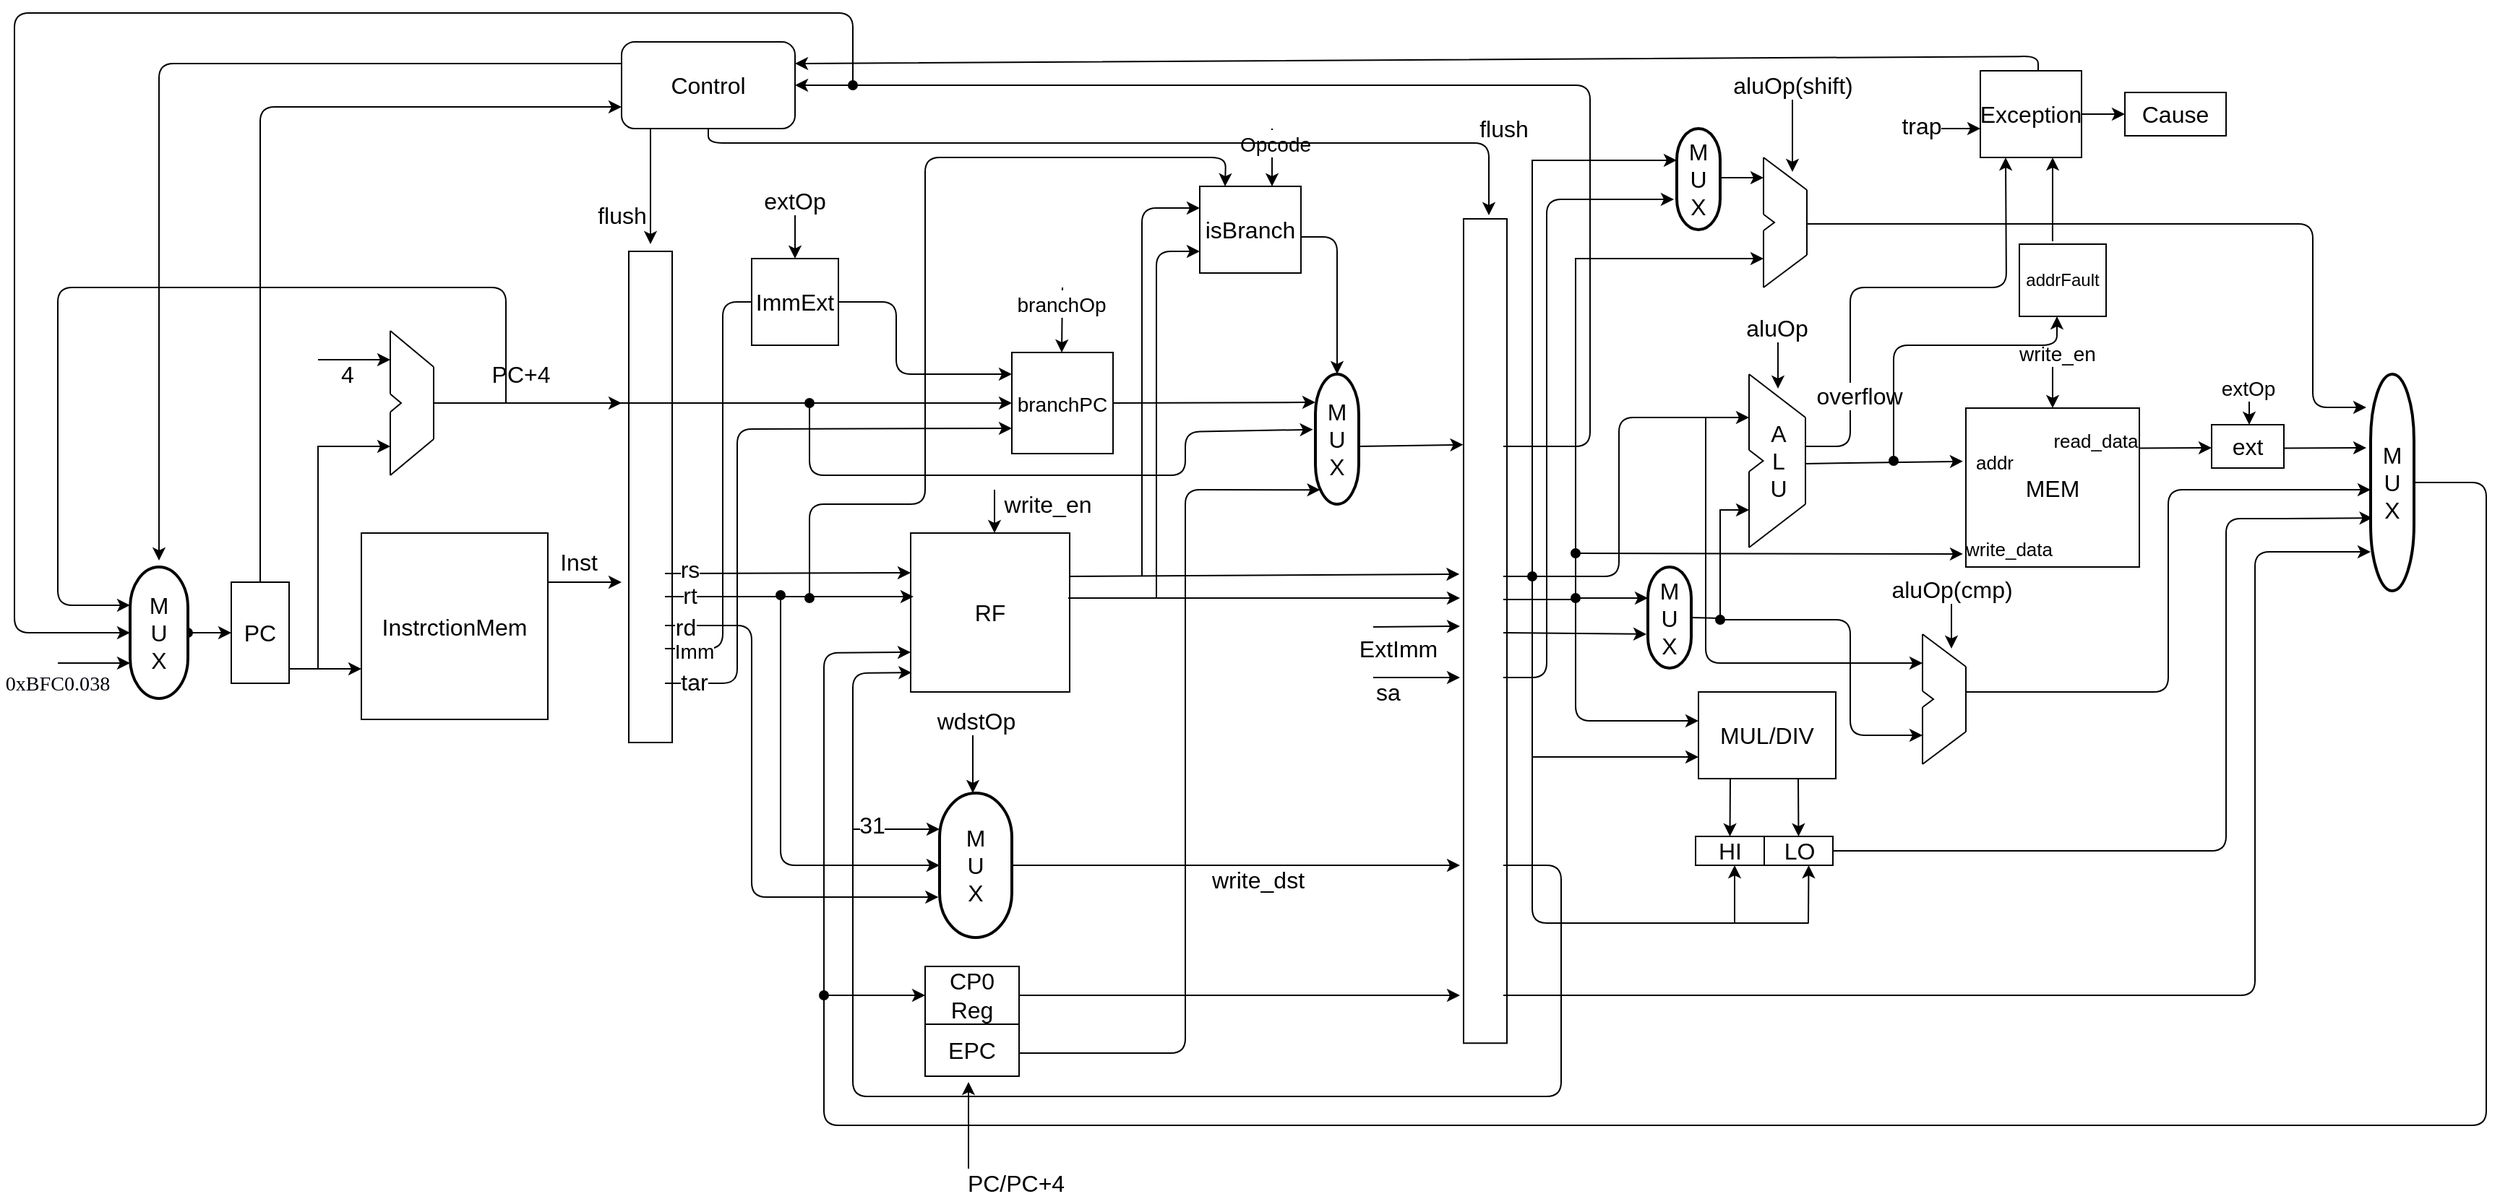 <mxfile version="13.4.2" type="github">
  <diagram id="oIxy8gUb29O4Rgqkvydm" name="Page-1">
    <mxGraphModel dx="2899" dy="927" grid="1" gridSize="10" guides="1" tooltips="1" connect="1" arrows="1" fold="1" page="1" pageScale="1" pageWidth="1169" pageHeight="827" math="0" shadow="0">
      <root>
        <mxCell id="0" />
        <mxCell id="1" parent="0" />
        <mxCell id="_V3Y3eylf52kLlvXlaU1-1" value="&lt;font style=&quot;font-size: 16px&quot;&gt;PC&lt;/font&gt;" style="rounded=0;whiteSpace=wrap;html=1;direction=south;" parent="1" vertex="1">
          <mxGeometry x="80" y="414" width="40" height="70" as="geometry" />
        </mxCell>
        <mxCell id="_V3Y3eylf52kLlvXlaU1-2" value="&lt;font style=&quot;font-size: 16px&quot;&gt;InstrctionMem&lt;/font&gt;" style="whiteSpace=wrap;html=1;aspect=fixed;" parent="1" vertex="1">
          <mxGeometry x="170" y="380" width="129" height="129" as="geometry" />
        </mxCell>
        <mxCell id="_V3Y3eylf52kLlvXlaU1-48" value="" style="group" parent="1" vertex="1" connectable="0">
          <mxGeometry x="190" y="240" width="30" height="100" as="geometry" />
        </mxCell>
        <mxCell id="_V3Y3eylf52kLlvXlaU1-47" value="" style="group" parent="_V3Y3eylf52kLlvXlaU1-48" vertex="1" connectable="0">
          <mxGeometry width="30" height="100" as="geometry" />
        </mxCell>
        <mxCell id="_V3Y3eylf52kLlvXlaU1-41" value="" style="endArrow=none;html=1;shadow=0;" parent="_V3Y3eylf52kLlvXlaU1-47" edge="1">
          <mxGeometry width="50" height="50" relative="1" as="geometry">
            <mxPoint x="30" y="75" as="sourcePoint" />
            <mxPoint x="30" y="25" as="targetPoint" />
          </mxGeometry>
        </mxCell>
        <mxCell id="_V3Y3eylf52kLlvXlaU1-42" value="" style="endArrow=none;html=1;shadow=0;" parent="_V3Y3eylf52kLlvXlaU1-47" edge="1">
          <mxGeometry width="50" height="50" relative="1" as="geometry">
            <mxPoint y="100" as="sourcePoint" />
            <mxPoint x="30" y="75" as="targetPoint" />
          </mxGeometry>
        </mxCell>
        <mxCell id="_V3Y3eylf52kLlvXlaU1-43" value="" style="endArrow=none;html=1;shadow=0;" parent="_V3Y3eylf52kLlvXlaU1-47" edge="1">
          <mxGeometry width="50" height="50" relative="1" as="geometry">
            <mxPoint as="sourcePoint" />
            <mxPoint x="30" y="25" as="targetPoint" />
          </mxGeometry>
        </mxCell>
        <mxCell id="_V3Y3eylf52kLlvXlaU1-44" value="" style="endArrow=none;html=1;shadow=0;" parent="_V3Y3eylf52kLlvXlaU1-47" edge="1">
          <mxGeometry width="50" height="50" relative="1" as="geometry">
            <mxPoint y="43.75" as="sourcePoint" />
            <mxPoint as="targetPoint" />
          </mxGeometry>
        </mxCell>
        <mxCell id="_V3Y3eylf52kLlvXlaU1-45" value="" style="endArrow=none;html=1;shadow=0;" parent="_V3Y3eylf52kLlvXlaU1-47" edge="1">
          <mxGeometry width="50" height="50" relative="1" as="geometry">
            <mxPoint y="56.25" as="sourcePoint" />
            <mxPoint y="100" as="targetPoint" />
          </mxGeometry>
        </mxCell>
        <mxCell id="_V3Y3eylf52kLlvXlaU1-46" value="" style="endArrow=none;html=1;shadow=0;rounded=0;" parent="_V3Y3eylf52kLlvXlaU1-47" edge="1">
          <mxGeometry width="50" height="50" relative="1" as="geometry">
            <mxPoint y="56.25" as="sourcePoint" />
            <mxPoint y="43.75" as="targetPoint" />
            <Array as="points">
              <mxPoint x="7.5" y="50" />
            </Array>
          </mxGeometry>
        </mxCell>
        <mxCell id="_V3Y3eylf52kLlvXlaU1-49" value="" style="endArrow=classic;html=1;shadow=0;rounded=0;" parent="1" edge="1">
          <mxGeometry width="50" height="50" relative="1" as="geometry">
            <mxPoint x="120" y="474" as="sourcePoint" />
            <mxPoint x="190" y="320" as="targetPoint" />
            <Array as="points">
              <mxPoint x="140" y="474" />
              <mxPoint x="140" y="320" />
            </Array>
          </mxGeometry>
        </mxCell>
        <mxCell id="_V3Y3eylf52kLlvXlaU1-50" value="" style="endArrow=classic;html=1;shadow=0;" parent="1" edge="1">
          <mxGeometry width="50" height="50" relative="1" as="geometry">
            <mxPoint x="140" y="260" as="sourcePoint" />
            <mxPoint x="190" y="260" as="targetPoint" />
          </mxGeometry>
        </mxCell>
        <mxCell id="_V3Y3eylf52kLlvXlaU1-51" value="4" style="edgeLabel;html=1;align=center;verticalAlign=middle;resizable=0;points=[];fontSize=16;" parent="_V3Y3eylf52kLlvXlaU1-50" vertex="1" connectable="0">
          <mxGeometry x="-0.64" y="-2" relative="1" as="geometry">
            <mxPoint x="11" y="8" as="offset" />
          </mxGeometry>
        </mxCell>
        <mxCell id="_V3Y3eylf52kLlvXlaU1-52" value="" style="endArrow=classic;html=1;shadow=0;fontSize=16;" parent="1" edge="1">
          <mxGeometry width="50" height="50" relative="1" as="geometry">
            <mxPoint x="140" y="474" as="sourcePoint" />
            <mxPoint x="170" y="474" as="targetPoint" />
          </mxGeometry>
        </mxCell>
        <mxCell id="_V3Y3eylf52kLlvXlaU1-53" value="" style="endArrow=classic;html=1;shadow=0;fontSize=16;" parent="1" edge="1">
          <mxGeometry width="50" height="50" relative="1" as="geometry">
            <mxPoint x="299" y="414" as="sourcePoint" />
            <mxPoint x="350" y="414" as="targetPoint" />
          </mxGeometry>
        </mxCell>
        <mxCell id="_V3Y3eylf52kLlvXlaU1-54" value="Inst" style="text;html=1;align=center;verticalAlign=middle;resizable=0;points=[];autosize=1;fontSize=16;" parent="1" vertex="1">
          <mxGeometry x="300" y="390" width="40" height="20" as="geometry" />
        </mxCell>
        <mxCell id="_V3Y3eylf52kLlvXlaU1-55" value="" style="endArrow=classic;html=1;shadow=0;fontSize=16;" parent="1" edge="1">
          <mxGeometry width="50" height="50" relative="1" as="geometry">
            <mxPoint x="220" y="290" as="sourcePoint" />
            <mxPoint x="350" y="290" as="targetPoint" />
          </mxGeometry>
        </mxCell>
        <mxCell id="_V3Y3eylf52kLlvXlaU1-56" value="PC+4" style="edgeLabel;html=1;align=center;verticalAlign=middle;resizable=0;points=[];fontSize=16;" parent="_V3Y3eylf52kLlvXlaU1-55" vertex="1" connectable="0">
          <mxGeometry x="0.785" relative="1" as="geometry">
            <mxPoint x="-56" y="-20" as="offset" />
          </mxGeometry>
        </mxCell>
        <mxCell id="_V3Y3eylf52kLlvXlaU1-57" value="" style="rounded=0;whiteSpace=wrap;html=1;fontSize=16;rotation=90;" parent="1" vertex="1">
          <mxGeometry x="200" y="340" width="340" height="30" as="geometry" />
        </mxCell>
        <mxCell id="_V3Y3eylf52kLlvXlaU1-58" value="RF" style="whiteSpace=wrap;html=1;aspect=fixed;fontSize=16;" parent="1" vertex="1">
          <mxGeometry x="550" y="380" width="110" height="110" as="geometry" />
        </mxCell>
        <mxCell id="_V3Y3eylf52kLlvXlaU1-59" value="" style="endArrow=classic;html=1;shadow=0;fontSize=16;entryX=0;entryY=0.25;entryDx=0;entryDy=0;" parent="1" target="_V3Y3eylf52kLlvXlaU1-58" edge="1">
          <mxGeometry width="50" height="50" relative="1" as="geometry">
            <mxPoint x="380" y="408" as="sourcePoint" />
            <mxPoint x="440" y="360" as="targetPoint" />
          </mxGeometry>
        </mxCell>
        <mxCell id="_V3Y3eylf52kLlvXlaU1-60" value="rs" style="edgeLabel;html=1;align=center;verticalAlign=middle;resizable=0;points=[];fontSize=16;" parent="_V3Y3eylf52kLlvXlaU1-59" vertex="1" connectable="0">
          <mxGeometry x="-0.8" y="3" relative="1" as="geometry">
            <mxPoint as="offset" />
          </mxGeometry>
        </mxCell>
        <mxCell id="_V3Y3eylf52kLlvXlaU1-61" value="" style="endArrow=classic;html=1;shadow=0;fontSize=16;entryX=0.018;entryY=0.4;entryDx=0;entryDy=0;entryPerimeter=0;" parent="1" target="_V3Y3eylf52kLlvXlaU1-58" edge="1">
          <mxGeometry width="50" height="50" relative="1" as="geometry">
            <mxPoint x="380" y="424" as="sourcePoint" />
            <mxPoint x="430" y="375" as="targetPoint" />
            <Array as="points">
              <mxPoint x="460" y="424" />
            </Array>
          </mxGeometry>
        </mxCell>
        <mxCell id="_V3Y3eylf52kLlvXlaU1-62" value="&lt;div&gt;rt&lt;/div&gt;" style="edgeLabel;html=1;align=center;verticalAlign=middle;resizable=0;points=[];fontSize=16;" parent="_V3Y3eylf52kLlvXlaU1-61" vertex="1" connectable="0">
          <mxGeometry x="-0.849" y="1" relative="1" as="geometry">
            <mxPoint x="4" as="offset" />
          </mxGeometry>
        </mxCell>
        <mxCell id="_V3Y3eylf52kLlvXlaU1-67" value="" style="endArrow=classic;html=1;shadow=0;fontSize=10;entryX=0.72;entryY=1.017;entryDx=0;entryDy=0;entryPerimeter=0;" parent="1" target="_V3Y3eylf52kLlvXlaU1-82" edge="1">
          <mxGeometry width="50" height="50" relative="1" as="geometry">
            <mxPoint x="380" y="444" as="sourcePoint" />
            <mxPoint x="460" y="444" as="targetPoint" />
            <Array as="points">
              <mxPoint x="440" y="444" />
              <mxPoint x="440" y="632" />
            </Array>
          </mxGeometry>
        </mxCell>
        <mxCell id="_V3Y3eylf52kLlvXlaU1-83" value="rd" style="edgeLabel;html=1;align=center;verticalAlign=middle;resizable=0;points=[];fontSize=16;" parent="_V3Y3eylf52kLlvXlaU1-67" vertex="1" connectable="0">
          <mxGeometry x="-0.929" y="-1" relative="1" as="geometry">
            <mxPoint as="offset" />
          </mxGeometry>
        </mxCell>
        <mxCell id="_V3Y3eylf52kLlvXlaU1-69" value="" style="endArrow=classic;html=1;shadow=0;fontSize=10;entryX=0;entryY=0.5;entryDx=0;entryDy=0;" parent="1" target="_V3Y3eylf52kLlvXlaU1-74" edge="1">
          <mxGeometry width="50" height="50" relative="1" as="geometry">
            <mxPoint x="380" y="460" as="sourcePoint" />
            <mxPoint x="460" y="460" as="targetPoint" />
            <Array as="points">
              <mxPoint x="420" y="460" />
              <mxPoint x="420" y="220" />
              <mxPoint x="470" y="220" />
            </Array>
          </mxGeometry>
        </mxCell>
        <mxCell id="_V3Y3eylf52kLlvXlaU1-73" value="&lt;font style=&quot;font-size: 14px&quot;&gt;Imm&lt;/font&gt;" style="edgeLabel;html=1;align=center;verticalAlign=middle;resizable=0;points=[];fontSize=16;" parent="_V3Y3eylf52kLlvXlaU1-69" vertex="1" connectable="0">
          <mxGeometry x="-0.575" relative="1" as="geometry">
            <mxPoint x="-20" y="37" as="offset" />
          </mxGeometry>
        </mxCell>
        <mxCell id="_V3Y3eylf52kLlvXlaU1-74" value="ImmExt" style="rounded=0;whiteSpace=wrap;html=1;fontSize=16;rotation=0;" parent="1" vertex="1">
          <mxGeometry x="440" y="190" width="60" height="60" as="geometry" />
        </mxCell>
        <mxCell id="_V3Y3eylf52kLlvXlaU1-75" value="" style="endArrow=classic;html=1;shadow=0;fontSize=16;entryX=0.5;entryY=0;entryDx=0;entryDy=0;" parent="1" target="_V3Y3eylf52kLlvXlaU1-74" edge="1">
          <mxGeometry width="50" height="50" relative="1" as="geometry">
            <mxPoint x="470" y="160" as="sourcePoint" />
            <mxPoint x="453" y="129" as="targetPoint" />
          </mxGeometry>
        </mxCell>
        <mxCell id="_V3Y3eylf52kLlvXlaU1-76" value="extOp" style="text;html=1;strokeColor=none;fillColor=none;align=center;verticalAlign=middle;whiteSpace=wrap;rounded=0;fontSize=16;" parent="1" vertex="1">
          <mxGeometry x="450" y="140" width="40" height="20" as="geometry" />
        </mxCell>
        <mxCell id="_V3Y3eylf52kLlvXlaU1-77" value="" style="endArrow=classic;html=1;shadow=0;fontSize=16;" parent="1" edge="1">
          <mxGeometry width="50" height="50" relative="1" as="geometry">
            <mxPoint x="500" y="220" as="sourcePoint" />
            <mxPoint x="620" y="270" as="targetPoint" />
            <Array as="points">
              <mxPoint x="540" y="220" />
              <mxPoint x="540" y="270" />
            </Array>
          </mxGeometry>
        </mxCell>
        <mxCell id="_V3Y3eylf52kLlvXlaU1-82" value="&lt;div&gt;M&lt;/div&gt;&lt;div&gt;U&lt;/div&gt;&lt;div&gt;X&lt;/div&gt;" style="strokeWidth=2;html=1;shape=mxgraph.flowchart.terminator;whiteSpace=wrap;fontSize=16;direction=south;" parent="1" vertex="1">
          <mxGeometry x="570" y="560" width="50" height="100" as="geometry" />
        </mxCell>
        <mxCell id="_V3Y3eylf52kLlvXlaU1-84" value="" style="endArrow=classic;html=1;shadow=0;fontSize=16;startArrow=oval;startFill=1;entryX=0.5;entryY=1;entryDx=0;entryDy=0;entryPerimeter=0;" parent="1" target="_V3Y3eylf52kLlvXlaU1-82" edge="1">
          <mxGeometry width="50" height="50" relative="1" as="geometry">
            <mxPoint x="460" y="423" as="sourcePoint" />
            <mxPoint x="580" y="693" as="targetPoint" />
            <Array as="points">
              <mxPoint x="460" y="610" />
            </Array>
          </mxGeometry>
        </mxCell>
        <mxCell id="_V3Y3eylf52kLlvXlaU1-85" value="" style="endArrow=classic;html=1;shadow=0;fontSize=16;" parent="1" edge="1">
          <mxGeometry width="50" height="50" relative="1" as="geometry">
            <mxPoint x="510" y="585" as="sourcePoint" />
            <mxPoint x="570" y="585" as="targetPoint" />
          </mxGeometry>
        </mxCell>
        <mxCell id="_V3Y3eylf52kLlvXlaU1-86" value="31" style="edgeLabel;html=1;align=center;verticalAlign=middle;resizable=0;points=[];fontSize=16;" parent="_V3Y3eylf52kLlvXlaU1-85" vertex="1" connectable="0">
          <mxGeometry x="-0.567" y="3" relative="1" as="geometry">
            <mxPoint as="offset" />
          </mxGeometry>
        </mxCell>
        <mxCell id="_V3Y3eylf52kLlvXlaU1-87" value="" style="endArrow=classic;html=1;shadow=0;fontSize=16;exitX=0.5;exitY=0;exitDx=0;exitDy=0;exitPerimeter=0;" parent="1" source="_V3Y3eylf52kLlvXlaU1-82" edge="1">
          <mxGeometry width="50" height="50" relative="1" as="geometry">
            <mxPoint x="630" y="610" as="sourcePoint" />
            <mxPoint x="930" y="610" as="targetPoint" />
            <Array as="points" />
          </mxGeometry>
        </mxCell>
        <mxCell id="_V3Y3eylf52kLlvXlaU1-90" value="&lt;div&gt;write_dst&lt;/div&gt;" style="edgeLabel;html=1;align=center;verticalAlign=middle;resizable=0;points=[];fontSize=16;" parent="_V3Y3eylf52kLlvXlaU1-87" vertex="1" connectable="0">
          <mxGeometry x="-0.231" y="-2" relative="1" as="geometry">
            <mxPoint x="51.18" y="8" as="offset" />
          </mxGeometry>
        </mxCell>
        <mxCell id="_V3Y3eylf52kLlvXlaU1-91" value="" style="endArrow=classic;html=1;shadow=0;fontSize=16;entryX=0.431;entryY=1.094;entryDx=0;entryDy=0;entryPerimeter=0;" parent="1" target="_V3Y3eylf52kLlvXlaU1-135" edge="1">
          <mxGeometry width="50" height="50" relative="1" as="geometry">
            <mxPoint x="660" y="410" as="sourcePoint" />
            <mxPoint x="940" y="409" as="targetPoint" />
          </mxGeometry>
        </mxCell>
        <mxCell id="_V3Y3eylf52kLlvXlaU1-92" value="" style="endArrow=classic;html=1;shadow=0;fontSize=16;exitX=0.991;exitY=0.409;exitDx=0;exitDy=0;exitPerimeter=0;" parent="1" source="_V3Y3eylf52kLlvXlaU1-58" edge="1">
          <mxGeometry width="50" height="50" relative="1" as="geometry">
            <mxPoint x="660" y="423" as="sourcePoint" />
            <mxPoint x="930" y="425" as="targetPoint" />
            <Array as="points">
              <mxPoint x="750" y="425" />
            </Array>
          </mxGeometry>
        </mxCell>
        <mxCell id="_V3Y3eylf52kLlvXlaU1-93" value="" style="endArrow=classic;html=1;shadow=0;fontSize=16;entryX=0;entryY=0.75;entryDx=0;entryDy=0;" parent="1" target="_V3Y3eylf52kLlvXlaU1-96" edge="1">
          <mxGeometry width="50" height="50" relative="1" as="geometry">
            <mxPoint x="380" y="484" as="sourcePoint" />
            <mxPoint x="610" y="308" as="targetPoint" />
            <Array as="points">
              <mxPoint x="430" y="484" />
              <mxPoint x="430" y="308" />
            </Array>
          </mxGeometry>
        </mxCell>
        <mxCell id="_V3Y3eylf52kLlvXlaU1-94" value="tar" style="edgeLabel;html=1;align=center;verticalAlign=middle;resizable=0;points=[];fontSize=16;" parent="_V3Y3eylf52kLlvXlaU1-93" vertex="1" connectable="0">
          <mxGeometry x="-0.4" relative="1" as="geometry">
            <mxPoint x="-30" y="74" as="offset" />
          </mxGeometry>
        </mxCell>
        <mxCell id="_V3Y3eylf52kLlvXlaU1-95" value="" style="endArrow=classic;html=1;shadow=0;fontSize=16;" parent="1" edge="1">
          <mxGeometry width="50" height="50" relative="1" as="geometry">
            <mxPoint x="280" y="290" as="sourcePoint" />
            <mxPoint x="620" y="290" as="targetPoint" />
          </mxGeometry>
        </mxCell>
        <mxCell id="_V3Y3eylf52kLlvXlaU1-96" value="&lt;font style=&quot;font-size: 14px&quot;&gt;branchPC&lt;/font&gt;" style="rounded=0;whiteSpace=wrap;html=1;fontSize=16;" parent="1" vertex="1">
          <mxGeometry x="620" y="255" width="70" height="70" as="geometry" />
        </mxCell>
        <mxCell id="_V3Y3eylf52kLlvXlaU1-97" value="" style="endArrow=classic;html=1;shadow=0;fontSize=16;" parent="1" edge="1">
          <mxGeometry width="50" height="50" relative="1" as="geometry">
            <mxPoint x="593" y="520" as="sourcePoint" />
            <mxPoint x="593" y="560" as="targetPoint" />
          </mxGeometry>
        </mxCell>
        <mxCell id="_V3Y3eylf52kLlvXlaU1-98" value="&lt;div&gt;wdstOp&lt;/div&gt;" style="text;html=1;align=center;verticalAlign=middle;resizable=0;points=[];autosize=1;fontSize=16;" parent="1" vertex="1">
          <mxGeometry x="560" y="500" width="70" height="20" as="geometry" />
        </mxCell>
        <mxCell id="_V3Y3eylf52kLlvXlaU1-99" value="" style="endArrow=classic;html=1;shadow=0;fontSize=16;" parent="1" edge="1">
          <mxGeometry width="50" height="50" relative="1" as="geometry">
            <mxPoint x="655" y="210" as="sourcePoint" />
            <mxPoint x="654.5" y="255" as="targetPoint" />
          </mxGeometry>
        </mxCell>
        <mxCell id="_V3Y3eylf52kLlvXlaU1-101" value="&lt;font style=&quot;font-size: 14px&quot;&gt;branchOp&lt;/font&gt;" style="edgeLabel;html=1;align=center;verticalAlign=middle;resizable=0;points=[];fontSize=16;" parent="_V3Y3eylf52kLlvXlaU1-99" vertex="1" connectable="0">
          <mxGeometry x="-0.511" y="-1" relative="1" as="geometry">
            <mxPoint as="offset" />
          </mxGeometry>
        </mxCell>
        <mxCell id="_V3Y3eylf52kLlvXlaU1-104" value="" style="endArrow=classic;html=1;shadow=0;fontSize=16;exitX=1;exitY=0.5;exitDx=0;exitDy=0;" parent="1" source="_V3Y3eylf52kLlvXlaU1-96" edge="1">
          <mxGeometry width="50" height="50" relative="1" as="geometry">
            <mxPoint x="770" y="289.5" as="sourcePoint" />
            <mxPoint x="830" y="289.5" as="targetPoint" />
          </mxGeometry>
        </mxCell>
        <mxCell id="_V3Y3eylf52kLlvXlaU1-106" value="isBranch" style="rounded=0;whiteSpace=wrap;html=1;fontSize=16;" parent="1" vertex="1">
          <mxGeometry x="750" y="140" width="70" height="60" as="geometry" />
        </mxCell>
        <mxCell id="_V3Y3eylf52kLlvXlaU1-107" value="" style="endArrow=classic;html=1;shadow=0;fontSize=16;entryX=0;entryY=0.25;entryDx=0;entryDy=0;" parent="1" target="_V3Y3eylf52kLlvXlaU1-106" edge="1">
          <mxGeometry width="50" height="50" relative="1" as="geometry">
            <mxPoint x="710" y="410" as="sourcePoint" />
            <mxPoint x="760" y="360" as="targetPoint" />
            <Array as="points">
              <mxPoint x="710" y="155" />
            </Array>
          </mxGeometry>
        </mxCell>
        <mxCell id="_V3Y3eylf52kLlvXlaU1-108" value="" style="endArrow=classic;html=1;shadow=0;fontSize=16;entryX=0;entryY=0.75;entryDx=0;entryDy=0;" parent="1" target="_V3Y3eylf52kLlvXlaU1-106" edge="1">
          <mxGeometry width="50" height="50" relative="1" as="geometry">
            <mxPoint x="720" y="425" as="sourcePoint" />
            <mxPoint x="770" y="375" as="targetPoint" />
            <Array as="points">
              <mxPoint x="720" y="185" />
            </Array>
          </mxGeometry>
        </mxCell>
        <mxCell id="_V3Y3eylf52kLlvXlaU1-109" value="" style="endArrow=classic;html=1;shadow=0;fontSize=16;entryX=0.25;entryY=0;entryDx=0;entryDy=0;startArrow=oval;startFill=1;" parent="1" target="_V3Y3eylf52kLlvXlaU1-106" edge="1">
          <mxGeometry width="50" height="50" relative="1" as="geometry">
            <mxPoint x="480" y="425" as="sourcePoint" />
            <mxPoint x="510" y="375" as="targetPoint" />
            <Array as="points">
              <mxPoint x="480" y="360" />
              <mxPoint x="560" y="360" />
              <mxPoint x="560" y="120" />
              <mxPoint x="768" y="120" />
            </Array>
          </mxGeometry>
        </mxCell>
        <mxCell id="_V3Y3eylf52kLlvXlaU1-110" value="" style="endArrow=classic;html=1;shadow=0;fontSize=16;" parent="1" edge="1">
          <mxGeometry width="50" height="50" relative="1" as="geometry">
            <mxPoint x="800" y="100" as="sourcePoint" />
            <mxPoint x="800" y="140" as="targetPoint" />
          </mxGeometry>
        </mxCell>
        <mxCell id="_V3Y3eylf52kLlvXlaU1-111" value="&lt;font style=&quot;font-size: 14px&quot;&gt;Opcode&lt;/font&gt;" style="edgeLabel;html=1;align=center;verticalAlign=middle;resizable=0;points=[];fontSize=16;" parent="_V3Y3eylf52kLlvXlaU1-110" vertex="1" connectable="0">
          <mxGeometry x="-0.5" y="2" relative="1" as="geometry">
            <mxPoint as="offset" />
          </mxGeometry>
        </mxCell>
        <mxCell id="_V3Y3eylf52kLlvXlaU1-112" value="&lt;div&gt;M&lt;/div&gt;&lt;div&gt;U&lt;/div&gt;&lt;div&gt;X&lt;br&gt;&lt;/div&gt;" style="strokeWidth=2;html=1;shape=mxgraph.flowchart.terminator;whiteSpace=wrap;fontSize=16;direction=south;" parent="1" vertex="1">
          <mxGeometry x="830" y="270" width="30" height="90" as="geometry" />
        </mxCell>
        <mxCell id="_V3Y3eylf52kLlvXlaU1-113" value="" style="endArrow=classic;html=1;shadow=0;fontSize=16;entryX=0;entryY=0.5;entryDx=0;entryDy=0;entryPerimeter=0;" parent="1" target="_V3Y3eylf52kLlvXlaU1-112" edge="1">
          <mxGeometry width="50" height="50" relative="1" as="geometry">
            <mxPoint x="820" y="175" as="sourcePoint" />
            <mxPoint x="870" y="125" as="targetPoint" />
            <Array as="points">
              <mxPoint x="845" y="175" />
            </Array>
          </mxGeometry>
        </mxCell>
        <mxCell id="_V3Y3eylf52kLlvXlaU1-115" value="" style="endArrow=classic;html=1;shadow=0;fontSize=16;startArrow=oval;startFill=1;entryX=0.426;entryY=1.055;entryDx=0;entryDy=0;entryPerimeter=0;" parent="1" target="_V3Y3eylf52kLlvXlaU1-112" edge="1">
          <mxGeometry width="50" height="50" relative="1" as="geometry">
            <mxPoint x="480" y="290" as="sourcePoint" />
            <mxPoint x="825" y="310" as="targetPoint" />
            <Array as="points">
              <mxPoint x="480" y="340" />
              <mxPoint x="740" y="340" />
              <mxPoint x="740" y="310" />
            </Array>
          </mxGeometry>
        </mxCell>
        <mxCell id="_V3Y3eylf52kLlvXlaU1-124" style="edgeStyle=orthogonalEdgeStyle;rounded=0;comic=0;orthogonalLoop=1;jettySize=auto;html=1;exitX=0.5;exitY=0;exitDx=0;exitDy=0;exitPerimeter=0;entryX=0.5;entryY=1;entryDx=0;entryDy=0;shadow=0;startArrow=oval;startFill=1;fontSize=16;" parent="1" source="_V3Y3eylf52kLlvXlaU1-122" target="_V3Y3eylf52kLlvXlaU1-1" edge="1">
          <mxGeometry relative="1" as="geometry" />
        </mxCell>
        <mxCell id="_V3Y3eylf52kLlvXlaU1-122" value="&lt;div&gt;M&lt;/div&gt;&lt;div&gt;U&lt;/div&gt;&lt;div&gt;X&lt;/div&gt;" style="strokeWidth=2;html=1;shape=mxgraph.flowchart.terminator;whiteSpace=wrap;fontSize=16;direction=south;" parent="1" vertex="1">
          <mxGeometry x="10" y="403.5" width="40" height="91" as="geometry" />
        </mxCell>
        <mxCell id="_V3Y3eylf52kLlvXlaU1-125" value="" style="endArrow=classic;html=1;shadow=0;fontSize=16;entryX=0.291;entryY=1;entryDx=0;entryDy=0;entryPerimeter=0;" parent="1" target="_V3Y3eylf52kLlvXlaU1-122" edge="1">
          <mxGeometry width="50" height="50" relative="1" as="geometry">
            <mxPoint x="270" y="290" as="sourcePoint" />
            <mxPoint x="40" y="384" as="targetPoint" />
            <Array as="points">
              <mxPoint x="270" y="210" />
              <mxPoint x="-40" y="210" />
              <mxPoint x="-40" y="430" />
            </Array>
          </mxGeometry>
        </mxCell>
        <mxCell id="_V3Y3eylf52kLlvXlaU1-126" value="&lt;br&gt;&lt;div&gt;&lt;span style=&quot;font-size: 10.56pt ; font-family: &amp;#34;calibri&amp;#34; ; color: rgb(0 , 0 , 10)&quot;&gt;0xBFC0.038&lt;br/&gt;&lt;/span&gt;&lt;/div&gt;" style="text;html=1;strokeColor=none;fillColor=none;align=center;verticalAlign=middle;whiteSpace=wrap;rounded=0;fontSize=16;" parent="1" vertex="1">
          <mxGeometry x="-80" y="462.81" width="80" height="20" as="geometry" />
        </mxCell>
        <mxCell id="_V3Y3eylf52kLlvXlaU1-127" value="" style="endArrow=classic;html=1;shadow=0;fontSize=16;" parent="1" edge="1">
          <mxGeometry width="50" height="50" relative="1" as="geometry">
            <mxPoint x="-40" y="470" as="sourcePoint" />
            <mxPoint x="10" y="470" as="targetPoint" />
          </mxGeometry>
        </mxCell>
        <mxCell id="_V3Y3eylf52kLlvXlaU1-129" value="&lt;font style=&quot;font-size: 16px&quot;&gt;Control&lt;/font&gt;" style="rounded=1;whiteSpace=wrap;html=1;" parent="1" vertex="1">
          <mxGeometry x="350" y="40" width="120" height="60" as="geometry" />
        </mxCell>
        <mxCell id="_V3Y3eylf52kLlvXlaU1-130" value="" style="endArrow=classic;html=1;shadow=0;fontSize=16;entryX=0;entryY=0.75;entryDx=0;entryDy=0;" parent="1" target="_V3Y3eylf52kLlvXlaU1-129" edge="1">
          <mxGeometry width="50" height="50" relative="1" as="geometry">
            <mxPoint x="100" y="414" as="sourcePoint" />
            <mxPoint x="100" y="260" as="targetPoint" />
            <Array as="points">
              <mxPoint x="100" y="85" />
            </Array>
          </mxGeometry>
        </mxCell>
        <mxCell id="_V3Y3eylf52kLlvXlaU1-131" value="" style="endArrow=classic;html=1;shadow=0;fontSize=16;entryX=0.5;entryY=1;entryDx=0;entryDy=0;entryPerimeter=0;startArrow=oval;startFill=1;" parent="1" target="_V3Y3eylf52kLlvXlaU1-122" edge="1">
          <mxGeometry width="50" height="50" relative="1" as="geometry">
            <mxPoint x="510" y="70" as="sourcePoint" />
            <mxPoint x="560" y="20" as="targetPoint" />
            <Array as="points">
              <mxPoint x="510" y="20" />
              <mxPoint x="-70" y="20" />
              <mxPoint x="-70" y="449" />
            </Array>
          </mxGeometry>
        </mxCell>
        <mxCell id="_V3Y3eylf52kLlvXlaU1-132" value="" style="endArrow=classic;html=1;shadow=0;fontSize=16;exitX=0;exitY=0.25;exitDx=0;exitDy=0;" parent="1" source="_V3Y3eylf52kLlvXlaU1-129" edge="1">
          <mxGeometry width="50" height="50" relative="1" as="geometry">
            <mxPoint x="-20" y="449" as="sourcePoint" />
            <mxPoint x="30" y="399" as="targetPoint" />
            <Array as="points">
              <mxPoint x="30" y="55" />
            </Array>
          </mxGeometry>
        </mxCell>
        <mxCell id="_V3Y3eylf52kLlvXlaU1-135" value="" style="rounded=0;whiteSpace=wrap;html=1;fontSize=16;rotation=90;" parent="1" vertex="1">
          <mxGeometry x="662.18" y="432.81" width="570.63" height="30" as="geometry" />
        </mxCell>
        <mxCell id="_V3Y3eylf52kLlvXlaU1-138" value="" style="endArrow=classic;html=1;shadow=0;fontSize=16;" parent="1" edge="1">
          <mxGeometry width="50" height="50" relative="1" as="geometry">
            <mxPoint x="870" y="445" as="sourcePoint" />
            <mxPoint x="930" y="444.5" as="targetPoint" />
          </mxGeometry>
        </mxCell>
        <mxCell id="_V3Y3eylf52kLlvXlaU1-139" value="ExtImm" style="edgeLabel;html=1;align=center;verticalAlign=middle;resizable=0;points=[];fontSize=16;" parent="_V3Y3eylf52kLlvXlaU1-138" vertex="1" connectable="0">
          <mxGeometry x="-0.434" y="-1" relative="1" as="geometry">
            <mxPoint y="14.14" as="offset" />
          </mxGeometry>
        </mxCell>
        <mxCell id="_V3Y3eylf52kLlvXlaU1-140" value="CP0 Reg" style="rounded=0;whiteSpace=wrap;html=1;fontSize=16;" parent="1" vertex="1">
          <mxGeometry x="560" y="680" width="65" height="40" as="geometry" />
        </mxCell>
        <mxCell id="_V3Y3eylf52kLlvXlaU1-141" value="EPC" style="rounded=0;whiteSpace=wrap;html=1;fontSize=16;" parent="1" vertex="1">
          <mxGeometry x="560" y="720" width="65" height="36" as="geometry" />
        </mxCell>
        <mxCell id="_V3Y3eylf52kLlvXlaU1-143" value="" style="endArrow=classic;html=1;shadow=0;fontSize=16;" parent="1" edge="1">
          <mxGeometry width="50" height="50" relative="1" as="geometry">
            <mxPoint x="870" y="480" as="sourcePoint" />
            <mxPoint x="930" y="480" as="targetPoint" />
          </mxGeometry>
        </mxCell>
        <mxCell id="_V3Y3eylf52kLlvXlaU1-144" value="sa" style="edgeLabel;html=1;align=center;verticalAlign=middle;resizable=0;points=[];fontSize=16;" parent="_V3Y3eylf52kLlvXlaU1-143" vertex="1" connectable="0">
          <mxGeometry x="-0.667" y="-3" relative="1" as="geometry">
            <mxPoint y="7" as="offset" />
          </mxGeometry>
        </mxCell>
        <mxCell id="_V3Y3eylf52kLlvXlaU1-147" value="&lt;div&gt;M&lt;/div&gt;&lt;div&gt;U&lt;/div&gt;&lt;div&gt;X&lt;br&gt;&lt;/div&gt;" style="strokeWidth=2;html=1;shape=mxgraph.flowchart.terminator;whiteSpace=wrap;fontSize=16;direction=south;" parent="1" vertex="1">
          <mxGeometry x="1080" y="100" width="30" height="70" as="geometry" />
        </mxCell>
        <mxCell id="_V3Y3eylf52kLlvXlaU1-148" value="" style="endArrow=classic;html=1;shadow=0;fontSize=16;entryX=0.314;entryY=1;entryDx=0;entryDy=0;entryPerimeter=0;jumpStyle=sharp;rounded=0;" parent="1" target="_V3Y3eylf52kLlvXlaU1-147" edge="1">
          <mxGeometry width="50" height="50" relative="1" as="geometry">
            <mxPoint x="960" y="410" as="sourcePoint" />
            <mxPoint x="1010" y="360" as="targetPoint" />
            <Array as="points">
              <mxPoint x="980" y="410" />
              <mxPoint x="980" y="122" />
            </Array>
          </mxGeometry>
        </mxCell>
        <mxCell id="_V3Y3eylf52kLlvXlaU1-149" value="" style="endArrow=classic;html=1;shadow=0;fontSize=16;entryX=0.7;entryY=1.067;entryDx=0;entryDy=0;entryPerimeter=0;" parent="1" target="_V3Y3eylf52kLlvXlaU1-147" edge="1">
          <mxGeometry width="50" height="50" relative="1" as="geometry">
            <mxPoint x="960" y="480" as="sourcePoint" />
            <mxPoint x="1010" y="430" as="targetPoint" />
            <Array as="points">
              <mxPoint x="990" y="480" />
              <mxPoint x="990" y="149" />
            </Array>
          </mxGeometry>
        </mxCell>
        <mxCell id="_V3Y3eylf52kLlvXlaU1-150" value="" style="endArrow=classic;html=1;shadow=0;fontSize=16;" parent="1" edge="1">
          <mxGeometry width="50" height="50" relative="1" as="geometry">
            <mxPoint x="1110" y="134" as="sourcePoint" />
            <mxPoint x="1140" y="134" as="targetPoint" />
          </mxGeometry>
        </mxCell>
        <mxCell id="_V3Y3eylf52kLlvXlaU1-159" value="" style="group" parent="1" vertex="1" connectable="0">
          <mxGeometry x="1140" y="120" width="30" height="90" as="geometry" />
        </mxCell>
        <mxCell id="_V3Y3eylf52kLlvXlaU1-158" value="" style="group" parent="_V3Y3eylf52kLlvXlaU1-159" vertex="1" connectable="0">
          <mxGeometry width="30" height="90" as="geometry" />
        </mxCell>
        <mxCell id="_V3Y3eylf52kLlvXlaU1-157" value="" style="group" parent="_V3Y3eylf52kLlvXlaU1-158" vertex="1" connectable="0">
          <mxGeometry width="30" height="90" as="geometry" />
        </mxCell>
        <mxCell id="_V3Y3eylf52kLlvXlaU1-151" value="" style="endArrow=none;html=1;shadow=0;" parent="_V3Y3eylf52kLlvXlaU1-157" edge="1">
          <mxGeometry width="50" height="50" relative="1" as="geometry">
            <mxPoint x="30" y="67.5" as="sourcePoint" />
            <mxPoint x="30" y="22.5" as="targetPoint" />
          </mxGeometry>
        </mxCell>
        <mxCell id="_V3Y3eylf52kLlvXlaU1-152" value="" style="endArrow=none;html=1;shadow=0;" parent="_V3Y3eylf52kLlvXlaU1-157" edge="1">
          <mxGeometry width="50" height="50" relative="1" as="geometry">
            <mxPoint y="90" as="sourcePoint" />
            <mxPoint x="30" y="67.5" as="targetPoint" />
          </mxGeometry>
        </mxCell>
        <mxCell id="_V3Y3eylf52kLlvXlaU1-153" value="" style="endArrow=none;html=1;shadow=0;" parent="_V3Y3eylf52kLlvXlaU1-157" edge="1">
          <mxGeometry width="50" height="50" relative="1" as="geometry">
            <mxPoint as="sourcePoint" />
            <mxPoint x="30" y="22.5" as="targetPoint" />
          </mxGeometry>
        </mxCell>
        <mxCell id="_V3Y3eylf52kLlvXlaU1-154" value="" style="endArrow=none;html=1;shadow=0;" parent="_V3Y3eylf52kLlvXlaU1-157" edge="1">
          <mxGeometry width="50" height="50" relative="1" as="geometry">
            <mxPoint y="39.375" as="sourcePoint" />
            <mxPoint as="targetPoint" />
          </mxGeometry>
        </mxCell>
        <mxCell id="_V3Y3eylf52kLlvXlaU1-155" value="" style="endArrow=none;html=1;shadow=0;" parent="_V3Y3eylf52kLlvXlaU1-157" edge="1">
          <mxGeometry width="50" height="50" relative="1" as="geometry">
            <mxPoint y="50.625" as="sourcePoint" />
            <mxPoint y="90" as="targetPoint" />
          </mxGeometry>
        </mxCell>
        <mxCell id="_V3Y3eylf52kLlvXlaU1-156" value="" style="endArrow=none;html=1;shadow=0;rounded=0;" parent="_V3Y3eylf52kLlvXlaU1-157" edge="1">
          <mxGeometry width="50" height="50" relative="1" as="geometry">
            <mxPoint y="50.625" as="sourcePoint" />
            <mxPoint y="39.375" as="targetPoint" />
            <Array as="points">
              <mxPoint x="7.5" y="45" />
            </Array>
          </mxGeometry>
        </mxCell>
        <mxCell id="_V3Y3eylf52kLlvXlaU1-161" value="" style="endArrow=classic;html=1;shadow=0;fontSize=16;" parent="_V3Y3eylf52kLlvXlaU1-157" edge="1">
          <mxGeometry width="50" height="50" relative="1" as="geometry">
            <mxPoint x="20" y="-40" as="sourcePoint" />
            <mxPoint x="20" y="10" as="targetPoint" />
          </mxGeometry>
        </mxCell>
        <mxCell id="_V3Y3eylf52kLlvXlaU1-162" value="aluOp(shift)" style="edgeLabel;html=1;align=center;verticalAlign=middle;resizable=0;points=[];fontSize=16;" parent="_V3Y3eylf52kLlvXlaU1-161" vertex="1" connectable="0">
          <mxGeometry x="-0.44" y="4" relative="1" as="geometry">
            <mxPoint x="-4" y="-24" as="offset" />
          </mxGeometry>
        </mxCell>
        <mxCell id="_V3Y3eylf52kLlvXlaU1-160" value="" style="endArrow=classic;html=1;shadow=0;fontSize=16;rounded=0;" parent="1" edge="1">
          <mxGeometry width="50" height="50" relative="1" as="geometry">
            <mxPoint x="960" y="426" as="sourcePoint" />
            <mxPoint x="1140" y="190" as="targetPoint" />
            <Array as="points">
              <mxPoint x="1010" y="426" />
              <mxPoint x="1010" y="190" />
            </Array>
          </mxGeometry>
        </mxCell>
        <mxCell id="_V3Y3eylf52kLlvXlaU1-163" value="" style="endArrow=classic;html=1;shadow=0;fontSize=16;" parent="1" edge="1">
          <mxGeometry width="50" height="50" relative="1" as="geometry">
            <mxPoint x="1170" y="166" as="sourcePoint" />
            <mxPoint x="1557" y="293" as="targetPoint" />
            <Array as="points">
              <mxPoint x="1520" y="166" />
              <mxPoint x="1520" y="293" />
            </Array>
          </mxGeometry>
        </mxCell>
        <mxCell id="_V3Y3eylf52kLlvXlaU1-164" value="" style="endArrow=classic;html=1;shadow=0;fontSize=16;startArrow=oval;startFill=1;" parent="1" edge="1">
          <mxGeometry width="50" height="50" relative="1" as="geometry">
            <mxPoint x="980" y="410" as="sourcePoint" />
            <mxPoint x="1130" y="300" as="targetPoint" />
            <Array as="points">
              <mxPoint x="1040" y="410" />
              <mxPoint x="1040" y="300" />
            </Array>
          </mxGeometry>
        </mxCell>
        <mxCell id="_V3Y3eylf52kLlvXlaU1-178" value="" style="group" parent="1" vertex="1" connectable="0">
          <mxGeometry x="1130" y="270" width="58" height="120" as="geometry" />
        </mxCell>
        <mxCell id="_V3Y3eylf52kLlvXlaU1-177" value="" style="group" parent="_V3Y3eylf52kLlvXlaU1-178" vertex="1" connectable="0">
          <mxGeometry width="58" height="120" as="geometry" />
        </mxCell>
        <mxCell id="_V3Y3eylf52kLlvXlaU1-171" value="" style="endArrow=none;html=1;shadow=0;" parent="_V3Y3eylf52kLlvXlaU1-177" edge="1">
          <mxGeometry width="50" height="50" relative="1" as="geometry">
            <mxPoint x="39" y="90" as="sourcePoint" />
            <mxPoint x="39" y="30" as="targetPoint" />
          </mxGeometry>
        </mxCell>
        <mxCell id="_V3Y3eylf52kLlvXlaU1-172" value="" style="endArrow=none;html=1;shadow=0;" parent="_V3Y3eylf52kLlvXlaU1-177" edge="1">
          <mxGeometry width="50" height="50" relative="1" as="geometry">
            <mxPoint y="120" as="sourcePoint" />
            <mxPoint x="39" y="90" as="targetPoint" />
          </mxGeometry>
        </mxCell>
        <mxCell id="_V3Y3eylf52kLlvXlaU1-173" value="" style="endArrow=none;html=1;shadow=0;" parent="_V3Y3eylf52kLlvXlaU1-177" edge="1">
          <mxGeometry width="50" height="50" relative="1" as="geometry">
            <mxPoint as="sourcePoint" />
            <mxPoint x="39" y="30" as="targetPoint" />
          </mxGeometry>
        </mxCell>
        <mxCell id="_V3Y3eylf52kLlvXlaU1-174" value="" style="endArrow=none;html=1;shadow=0;" parent="_V3Y3eylf52kLlvXlaU1-177" edge="1">
          <mxGeometry width="50" height="50" relative="1" as="geometry">
            <mxPoint y="52.5" as="sourcePoint" />
            <mxPoint as="targetPoint" />
          </mxGeometry>
        </mxCell>
        <mxCell id="_V3Y3eylf52kLlvXlaU1-175" value="" style="endArrow=none;html=1;shadow=0;" parent="_V3Y3eylf52kLlvXlaU1-177" edge="1">
          <mxGeometry width="50" height="50" relative="1" as="geometry">
            <mxPoint y="67.5" as="sourcePoint" />
            <mxPoint y="120" as="targetPoint" />
          </mxGeometry>
        </mxCell>
        <mxCell id="_V3Y3eylf52kLlvXlaU1-176" value="" style="endArrow=none;html=1;shadow=0;rounded=0;" parent="_V3Y3eylf52kLlvXlaU1-177" edge="1">
          <mxGeometry width="50" height="50" relative="1" as="geometry">
            <mxPoint y="67.5" as="sourcePoint" />
            <mxPoint y="52.5" as="targetPoint" />
            <Array as="points">
              <mxPoint x="9.75" y="60" />
            </Array>
          </mxGeometry>
        </mxCell>
        <mxCell id="_V3Y3eylf52kLlvXlaU1-179" value="" style="endArrow=classic;html=1;shadow=0;fontSize=16;" parent="_V3Y3eylf52kLlvXlaU1-177" edge="1">
          <mxGeometry width="50" height="50" relative="1" as="geometry">
            <mxPoint x="20" y="-40" as="sourcePoint" />
            <mxPoint x="20" y="10" as="targetPoint" />
          </mxGeometry>
        </mxCell>
        <mxCell id="_V3Y3eylf52kLlvXlaU1-180" value="aluOp" style="edgeLabel;html=1;align=center;verticalAlign=middle;resizable=0;points=[];fontSize=16;" parent="_V3Y3eylf52kLlvXlaU1-179" vertex="1" connectable="0">
          <mxGeometry x="-0.48" y="-1" relative="1" as="geometry">
            <mxPoint y="-5" as="offset" />
          </mxGeometry>
        </mxCell>
        <mxCell id="_V3Y3eylf52kLlvXlaU1-187" value="&lt;div&gt;A&lt;/div&gt;&lt;div&gt;L&lt;/div&gt;&lt;div&gt;U&lt;br&gt;&lt;/div&gt;" style="text;html=1;align=center;verticalAlign=middle;resizable=0;points=[];autosize=1;fontSize=16;" parent="_V3Y3eylf52kLlvXlaU1-177" vertex="1">
          <mxGeometry x="5" y="30" width="30" height="60" as="geometry" />
        </mxCell>
        <mxCell id="_V3Y3eylf52kLlvXlaU1-204" value="" style="endArrow=classic;html=1;shadow=0;fontSize=16;entryX=-0.017;entryY=0.335;entryDx=0;entryDy=0;entryPerimeter=0;" parent="_V3Y3eylf52kLlvXlaU1-177" target="_V3Y3eylf52kLlvXlaU1-205" edge="1">
          <mxGeometry width="50" height="50" relative="1" as="geometry">
            <mxPoint x="39" y="62" as="sourcePoint" />
            <mxPoint x="89" y="62" as="targetPoint" />
          </mxGeometry>
        </mxCell>
        <mxCell id="_V3Y3eylf52kLlvXlaU1-181" value="" style="endArrow=classic;html=1;shadow=0;fontSize=16;startArrow=oval;startFill=1;" parent="1" edge="1">
          <mxGeometry width="50" height="50" relative="1" as="geometry">
            <mxPoint x="1010" y="425" as="sourcePoint" />
            <mxPoint x="1060" y="425" as="targetPoint" />
          </mxGeometry>
        </mxCell>
        <mxCell id="_V3Y3eylf52kLlvXlaU1-182" value="&lt;div&gt;M&lt;/div&gt;&lt;div&gt;U&lt;/div&gt;&lt;div&gt;X&lt;br&gt;&lt;/div&gt;" style="strokeWidth=2;html=1;shape=mxgraph.flowchart.terminator;whiteSpace=wrap;fontSize=16;direction=south;" parent="1" vertex="1">
          <mxGeometry x="1060" y="403.5" width="30" height="70" as="geometry" />
        </mxCell>
        <mxCell id="_V3Y3eylf52kLlvXlaU1-185" value="" style="endArrow=classic;html=1;shadow=0;fontSize=16;" parent="1" edge="1">
          <mxGeometry width="50" height="50" relative="1" as="geometry">
            <mxPoint x="960" y="449" as="sourcePoint" />
            <mxPoint x="1059" y="450" as="targetPoint" />
          </mxGeometry>
        </mxCell>
        <mxCell id="_V3Y3eylf52kLlvXlaU1-186" value="" style="endArrow=classic;html=1;shadow=0;fontSize=16;exitX=0.5;exitY=0;exitDx=0;exitDy=0;exitPerimeter=0;rounded=0;" parent="1" source="_V3Y3eylf52kLlvXlaU1-182" edge="1">
          <mxGeometry width="50" height="50" relative="1" as="geometry">
            <mxPoint x="1080" y="414" as="sourcePoint" />
            <mxPoint x="1130" y="364" as="targetPoint" />
            <Array as="points">
              <mxPoint x="1110" y="439" />
              <mxPoint x="1110" y="364" />
            </Array>
          </mxGeometry>
        </mxCell>
        <mxCell id="_V3Y3eylf52kLlvXlaU1-188" value="MUL/DIV" style="rounded=0;whiteSpace=wrap;html=1;fontSize=16;" parent="1" vertex="1">
          <mxGeometry x="1095" y="490" width="95" height="60" as="geometry" />
        </mxCell>
        <mxCell id="_V3Y3eylf52kLlvXlaU1-189" value="" style="endArrow=classic;html=1;shadow=0;fontSize=16;entryX=0;entryY=0.75;entryDx=0;entryDy=0;rounded=0;" parent="1" target="_V3Y3eylf52kLlvXlaU1-188" edge="1">
          <mxGeometry width="50" height="50" relative="1" as="geometry">
            <mxPoint x="980" y="410" as="sourcePoint" />
            <mxPoint x="1095" y="510" as="targetPoint" />
            <Array as="points">
              <mxPoint x="980" y="535" />
            </Array>
          </mxGeometry>
        </mxCell>
        <mxCell id="_V3Y3eylf52kLlvXlaU1-190" value="" style="endArrow=classic;html=1;shadow=0;fontSize=16;" parent="1" edge="1">
          <mxGeometry width="50" height="50" relative="1" as="geometry">
            <mxPoint x="1010" y="420" as="sourcePoint" />
            <mxPoint x="1095" y="510" as="targetPoint" />
            <Array as="points">
              <mxPoint x="1010" y="510" />
            </Array>
          </mxGeometry>
        </mxCell>
        <mxCell id="_V3Y3eylf52kLlvXlaU1-194" value="" style="endArrow=classic;html=1;shadow=0;fontSize=16;entryX=0.5;entryY=0;entryDx=0;entryDy=0;" parent="1" target="_V3Y3eylf52kLlvXlaU1-191" edge="1">
          <mxGeometry width="50" height="50" relative="1" as="geometry">
            <mxPoint x="1117" y="550" as="sourcePoint" />
            <mxPoint x="1130" y="580" as="targetPoint" />
          </mxGeometry>
        </mxCell>
        <mxCell id="_V3Y3eylf52kLlvXlaU1-195" value="" style="endArrow=classic;html=1;shadow=0;fontSize=16;entryX=0.5;entryY=0;entryDx=0;entryDy=0;" parent="1" target="_V3Y3eylf52kLlvXlaU1-192" edge="1">
          <mxGeometry width="50" height="50" relative="1" as="geometry">
            <mxPoint x="1164" y="550" as="sourcePoint" />
            <mxPoint x="1171.25" y="590" as="targetPoint" />
          </mxGeometry>
        </mxCell>
        <mxCell id="_V3Y3eylf52kLlvXlaU1-198" value="" style="group" parent="1" vertex="1" connectable="0">
          <mxGeometry x="1093" y="590" width="95" height="20" as="geometry" />
        </mxCell>
        <mxCell id="_V3Y3eylf52kLlvXlaU1-196" value="" style="group" parent="_V3Y3eylf52kLlvXlaU1-198" vertex="1" connectable="0">
          <mxGeometry width="95" height="20" as="geometry" />
        </mxCell>
        <mxCell id="_V3Y3eylf52kLlvXlaU1-193" value="" style="group" parent="_V3Y3eylf52kLlvXlaU1-196" vertex="1" connectable="0">
          <mxGeometry width="95" height="20" as="geometry" />
        </mxCell>
        <mxCell id="_V3Y3eylf52kLlvXlaU1-191" value="HI" style="rounded=0;whiteSpace=wrap;html=1;fontSize=16;" parent="_V3Y3eylf52kLlvXlaU1-193" vertex="1">
          <mxGeometry width="47.5" height="20" as="geometry" />
        </mxCell>
        <mxCell id="_V3Y3eylf52kLlvXlaU1-192" value="LO" style="rounded=0;whiteSpace=wrap;html=1;fontSize=16;" parent="_V3Y3eylf52kLlvXlaU1-193" vertex="1">
          <mxGeometry x="47.5" width="47.5" height="20" as="geometry" />
        </mxCell>
        <mxCell id="_V3Y3eylf52kLlvXlaU1-199" value="" style="endArrow=classic;html=1;shadow=0;fontSize=16;" parent="1" edge="1">
          <mxGeometry width="50" height="50" relative="1" as="geometry">
            <mxPoint x="1120" y="650" as="sourcePoint" />
            <mxPoint x="1120" y="610" as="targetPoint" />
          </mxGeometry>
        </mxCell>
        <mxCell id="_V3Y3eylf52kLlvXlaU1-200" value="" style="endArrow=classic;html=1;shadow=0;fontSize=16;" parent="1" edge="1">
          <mxGeometry width="50" height="50" relative="1" as="geometry">
            <mxPoint x="1171" y="650" as="sourcePoint" />
            <mxPoint x="1171.25" y="610" as="targetPoint" />
          </mxGeometry>
        </mxCell>
        <mxCell id="_V3Y3eylf52kLlvXlaU1-202" value="" style="endArrow=none;html=1;shadow=0;fontSize=16;" parent="1" edge="1">
          <mxGeometry width="50" height="50" relative="1" as="geometry">
            <mxPoint x="980" y="530" as="sourcePoint" />
            <mxPoint x="1171.25" y="650" as="targetPoint" />
            <Array as="points">
              <mxPoint x="980" y="650" />
            </Array>
          </mxGeometry>
        </mxCell>
        <mxCell id="_V3Y3eylf52kLlvXlaU1-203" value="" style="endArrow=classic;html=1;shadow=0;fontSize=16;entryX=0.664;entryY=0.957;entryDx=0;entryDy=0;entryPerimeter=0;" parent="1" target="_V3Y3eylf52kLlvXlaU1-221" edge="1">
          <mxGeometry width="50" height="50" relative="1" as="geometry">
            <mxPoint x="1188" y="600" as="sourcePoint" />
            <mxPoint x="1550" y="367" as="targetPoint" />
            <Array as="points">
              <mxPoint x="1460" y="600" />
              <mxPoint x="1460" y="370" />
              <mxPoint x="1510" y="370" />
            </Array>
          </mxGeometry>
        </mxCell>
        <mxCell id="_V3Y3eylf52kLlvXlaU1-205" value="MEM" style="rounded=0;whiteSpace=wrap;html=1;fontSize=16;" parent="1" vertex="1">
          <mxGeometry x="1280" y="293.5" width="120" height="110" as="geometry" />
        </mxCell>
        <mxCell id="_V3Y3eylf52kLlvXlaU1-207" value="&lt;font style=&quot;font-size: 13px&quot;&gt;addr&lt;/font&gt;" style="text;html=1;strokeColor=none;fillColor=none;align=center;verticalAlign=middle;whiteSpace=wrap;rounded=0;fontSize=16;" parent="1" vertex="1">
          <mxGeometry x="1280" y="320" width="40" height="20" as="geometry" />
        </mxCell>
        <mxCell id="_V3Y3eylf52kLlvXlaU1-208" value="" style="endArrow=classic;html=1;shadow=0;fontSize=16;" parent="1" edge="1">
          <mxGeometry width="50" height="50" relative="1" as="geometry">
            <mxPoint x="1340" y="260" as="sourcePoint" />
            <mxPoint x="1340" y="293.5" as="targetPoint" />
          </mxGeometry>
        </mxCell>
        <mxCell id="_V3Y3eylf52kLlvXlaU1-209" value="&lt;font style=&quot;font-size: 14px&quot;&gt;write_en&lt;/font&gt;" style="edgeLabel;html=1;align=center;verticalAlign=middle;resizable=0;points=[];fontSize=16;" parent="_V3Y3eylf52kLlvXlaU1-208" vertex="1" connectable="0">
          <mxGeometry x="-0.483" y="3" relative="1" as="geometry">
            <mxPoint y="-13.33" as="offset" />
          </mxGeometry>
        </mxCell>
        <mxCell id="_V3Y3eylf52kLlvXlaU1-211" value="" style="endArrow=classic;html=1;shadow=0;fontSize=16;entryX=-0.017;entryY=0.918;entryDx=0;entryDy=0;entryPerimeter=0;startArrow=oval;startFill=1;" parent="1" target="_V3Y3eylf52kLlvXlaU1-205" edge="1">
          <mxGeometry width="50" height="50" relative="1" as="geometry">
            <mxPoint x="1010" y="394" as="sourcePoint" />
            <mxPoint x="1280" y="380" as="targetPoint" />
          </mxGeometry>
        </mxCell>
        <mxCell id="_V3Y3eylf52kLlvXlaU1-212" value="&lt;font style=&quot;font-size: 13px&quot;&gt;write_data&lt;/font&gt;" style="text;html=1;strokeColor=none;fillColor=none;align=center;verticalAlign=middle;whiteSpace=wrap;rounded=0;fontSize=16;" parent="1" vertex="1">
          <mxGeometry x="1290" y="380" width="40" height="20" as="geometry" />
        </mxCell>
        <mxCell id="_V3Y3eylf52kLlvXlaU1-213" value="" style="endArrow=classic;html=1;shadow=0;fontSize=16;" parent="1" edge="1">
          <mxGeometry width="50" height="50" relative="1" as="geometry">
            <mxPoint x="1400" y="321.25" as="sourcePoint" />
            <mxPoint x="1450" y="321" as="targetPoint" />
          </mxGeometry>
        </mxCell>
        <mxCell id="_V3Y3eylf52kLlvXlaU1-215" value="&lt;font style=&quot;font-size: 13px&quot;&gt;read_data&lt;/font&gt;" style="text;html=1;strokeColor=none;fillColor=none;align=center;verticalAlign=middle;whiteSpace=wrap;rounded=0;fontSize=16;" parent="1" vertex="1">
          <mxGeometry x="1350" y="305" width="40" height="20" as="geometry" />
        </mxCell>
        <mxCell id="_V3Y3eylf52kLlvXlaU1-216" value="ext" style="rounded=0;whiteSpace=wrap;html=1;fontSize=16;" parent="1" vertex="1">
          <mxGeometry x="1450" y="305" width="50" height="30" as="geometry" />
        </mxCell>
        <mxCell id="_V3Y3eylf52kLlvXlaU1-217" value="" style="endArrow=classic;html=1;shadow=0;fontSize=16;" parent="1" edge="1">
          <mxGeometry width="50" height="50" relative="1" as="geometry">
            <mxPoint x="1476" y="270" as="sourcePoint" />
            <mxPoint x="1476" y="305" as="targetPoint" />
          </mxGeometry>
        </mxCell>
        <mxCell id="_V3Y3eylf52kLlvXlaU1-218" value="&lt;font style=&quot;font-size: 14px&quot;&gt;extOp&lt;/font&gt;" style="edgeLabel;html=1;align=center;verticalAlign=middle;resizable=0;points=[];fontSize=16;" parent="_V3Y3eylf52kLlvXlaU1-217" vertex="1" connectable="0">
          <mxGeometry x="-0.505" y="-1" relative="1" as="geometry">
            <mxPoint as="offset" />
          </mxGeometry>
        </mxCell>
        <mxCell id="_V3Y3eylf52kLlvXlaU1-219" value="" style="endArrow=classic;html=1;shadow=0;fontSize=16;" parent="1" edge="1">
          <mxGeometry width="50" height="50" relative="1" as="geometry">
            <mxPoint x="1500" y="321.25" as="sourcePoint" />
            <mxPoint x="1557" y="321" as="targetPoint" />
          </mxGeometry>
        </mxCell>
        <mxCell id="_V3Y3eylf52kLlvXlaU1-221" value="&lt;div&gt;M&lt;/div&gt;&lt;div&gt;U&lt;/div&gt;&lt;div&gt;X&lt;br&gt;&lt;/div&gt;" style="strokeWidth=2;html=1;shape=mxgraph.flowchart.terminator;whiteSpace=wrap;fontSize=16;direction=south;" parent="1" vertex="1">
          <mxGeometry x="1560" y="270" width="30" height="150" as="geometry" />
        </mxCell>
        <mxCell id="_V3Y3eylf52kLlvXlaU1-222" value="" style="endArrow=classic;html=1;shadow=0;fontSize=16;exitX=1;exitY=0.5;exitDx=0;exitDy=0;" parent="1" source="_V3Y3eylf52kLlvXlaU1-140" edge="1">
          <mxGeometry width="50" height="50" relative="1" as="geometry">
            <mxPoint x="760" y="806" as="sourcePoint" />
            <mxPoint x="930" y="700" as="targetPoint" />
          </mxGeometry>
        </mxCell>
        <mxCell id="_V3Y3eylf52kLlvXlaU1-223" value="" style="endArrow=classic;html=1;shadow=0;fontSize=16;" parent="1" edge="1">
          <mxGeometry width="50" height="50" relative="1" as="geometry">
            <mxPoint x="960" y="700" as="sourcePoint" />
            <mxPoint x="1560" y="393" as="targetPoint" />
            <Array as="points">
              <mxPoint x="1480" y="700" />
              <mxPoint x="1480" y="393" />
            </Array>
          </mxGeometry>
        </mxCell>
        <mxCell id="_V3Y3eylf52kLlvXlaU1-236" value="" style="endArrow=classic;html=1;shadow=0;fontSize=16;" parent="1" edge="1">
          <mxGeometry width="50" height="50" relative="1" as="geometry">
            <mxPoint x="1100" y="300" as="sourcePoint" />
            <mxPoint x="1250" y="470" as="targetPoint" />
            <Array as="points">
              <mxPoint x="1100" y="470" />
            </Array>
          </mxGeometry>
        </mxCell>
        <mxCell id="_V3Y3eylf52kLlvXlaU1-237" value="" style="group" parent="1" vertex="1" connectable="0">
          <mxGeometry x="1250" y="450" width="30" height="90" as="geometry" />
        </mxCell>
        <mxCell id="_V3Y3eylf52kLlvXlaU1-225" value="" style="group" parent="_V3Y3eylf52kLlvXlaU1-237" vertex="1" connectable="0">
          <mxGeometry width="30" height="90" as="geometry" />
        </mxCell>
        <mxCell id="_V3Y3eylf52kLlvXlaU1-226" value="" style="group" parent="_V3Y3eylf52kLlvXlaU1-225" vertex="1" connectable="0">
          <mxGeometry width="30" height="90" as="geometry" />
        </mxCell>
        <mxCell id="_V3Y3eylf52kLlvXlaU1-227" value="" style="group" parent="_V3Y3eylf52kLlvXlaU1-226" vertex="1" connectable="0">
          <mxGeometry width="30" height="90" as="geometry" />
        </mxCell>
        <mxCell id="_V3Y3eylf52kLlvXlaU1-228" value="" style="endArrow=none;html=1;shadow=0;" parent="_V3Y3eylf52kLlvXlaU1-227" edge="1">
          <mxGeometry width="50" height="50" relative="1" as="geometry">
            <mxPoint x="30" y="67.5" as="sourcePoint" />
            <mxPoint x="30" y="22.5" as="targetPoint" />
          </mxGeometry>
        </mxCell>
        <mxCell id="_V3Y3eylf52kLlvXlaU1-229" value="" style="endArrow=none;html=1;shadow=0;" parent="_V3Y3eylf52kLlvXlaU1-227" edge="1">
          <mxGeometry width="50" height="50" relative="1" as="geometry">
            <mxPoint y="90" as="sourcePoint" />
            <mxPoint x="30" y="67.5" as="targetPoint" />
          </mxGeometry>
        </mxCell>
        <mxCell id="_V3Y3eylf52kLlvXlaU1-230" value="" style="endArrow=none;html=1;shadow=0;" parent="_V3Y3eylf52kLlvXlaU1-227" edge="1">
          <mxGeometry width="50" height="50" relative="1" as="geometry">
            <mxPoint as="sourcePoint" />
            <mxPoint x="30" y="22.5" as="targetPoint" />
          </mxGeometry>
        </mxCell>
        <mxCell id="_V3Y3eylf52kLlvXlaU1-231" value="" style="endArrow=none;html=1;shadow=0;" parent="_V3Y3eylf52kLlvXlaU1-227" edge="1">
          <mxGeometry width="50" height="50" relative="1" as="geometry">
            <mxPoint y="39.375" as="sourcePoint" />
            <mxPoint as="targetPoint" />
          </mxGeometry>
        </mxCell>
        <mxCell id="_V3Y3eylf52kLlvXlaU1-232" value="" style="endArrow=none;html=1;shadow=0;" parent="_V3Y3eylf52kLlvXlaU1-227" edge="1">
          <mxGeometry width="50" height="50" relative="1" as="geometry">
            <mxPoint y="50.625" as="sourcePoint" />
            <mxPoint y="90" as="targetPoint" />
          </mxGeometry>
        </mxCell>
        <mxCell id="_V3Y3eylf52kLlvXlaU1-233" value="" style="endArrow=none;html=1;shadow=0;rounded=0;" parent="_V3Y3eylf52kLlvXlaU1-227" edge="1">
          <mxGeometry width="50" height="50" relative="1" as="geometry">
            <mxPoint y="50.625" as="sourcePoint" />
            <mxPoint y="39.375" as="targetPoint" />
            <Array as="points">
              <mxPoint x="7.5" y="45" />
            </Array>
          </mxGeometry>
        </mxCell>
        <mxCell id="_V3Y3eylf52kLlvXlaU1-234" value="" style="endArrow=classic;html=1;shadow=0;fontSize=16;" parent="_V3Y3eylf52kLlvXlaU1-227" edge="1">
          <mxGeometry width="50" height="50" relative="1" as="geometry">
            <mxPoint x="20" y="-40" as="sourcePoint" />
            <mxPoint x="20" y="10" as="targetPoint" />
          </mxGeometry>
        </mxCell>
        <mxCell id="_V3Y3eylf52kLlvXlaU1-235" value="aluOp(cmp)" style="edgeLabel;html=1;align=center;verticalAlign=middle;resizable=0;points=[];fontSize=16;" parent="_V3Y3eylf52kLlvXlaU1-234" vertex="1" connectable="0">
          <mxGeometry x="-0.44" y="4" relative="1" as="geometry">
            <mxPoint x="-4" y="-5.62" as="offset" />
          </mxGeometry>
        </mxCell>
        <mxCell id="_V3Y3eylf52kLlvXlaU1-238" value="" style="endArrow=classic;html=1;shadow=0;fontSize=16;startArrow=oval;startFill=1;" parent="1" edge="1">
          <mxGeometry width="50" height="50" relative="1" as="geometry">
            <mxPoint x="1110" y="440" as="sourcePoint" />
            <mxPoint x="1250" y="520" as="targetPoint" />
            <Array as="points">
              <mxPoint x="1200" y="440" />
              <mxPoint x="1200" y="520" />
            </Array>
          </mxGeometry>
        </mxCell>
        <mxCell id="_V3Y3eylf52kLlvXlaU1-241" value="" style="endArrow=classic;html=1;shadow=0;fontSize=16;" parent="1" edge="1">
          <mxGeometry width="50" height="50" relative="1" as="geometry">
            <mxPoint x="1280" y="490" as="sourcePoint" />
            <mxPoint x="1560" y="350" as="targetPoint" />
            <Array as="points">
              <mxPoint x="1420" y="490" />
              <mxPoint x="1420" y="350" />
            </Array>
          </mxGeometry>
        </mxCell>
        <mxCell id="_V3Y3eylf52kLlvXlaU1-242" value="" style="endArrow=classic;html=1;shadow=0;fontSize=16;entryX=0;entryY=0.75;entryDx=0;entryDy=0;" parent="1" target="_V3Y3eylf52kLlvXlaU1-58" edge="1">
          <mxGeometry width="50" height="50" relative="1" as="geometry">
            <mxPoint x="1590" y="345" as="sourcePoint" />
            <mxPoint x="480" y="500" as="targetPoint" />
            <Array as="points">
              <mxPoint x="1640" y="345" />
              <mxPoint x="1640" y="790" />
              <mxPoint x="490" y="790" />
              <mxPoint x="490" y="463" />
            </Array>
          </mxGeometry>
        </mxCell>
        <mxCell id="_V3Y3eylf52kLlvXlaU1-243" value="" style="endArrow=classic;html=1;shadow=0;fontSize=16;startArrow=oval;startFill=1;" parent="1" edge="1">
          <mxGeometry width="50" height="50" relative="1" as="geometry">
            <mxPoint x="490" y="700" as="sourcePoint" />
            <mxPoint x="560" y="700" as="targetPoint" />
          </mxGeometry>
        </mxCell>
        <mxCell id="_V3Y3eylf52kLlvXlaU1-244" value="" style="endArrow=classic;html=1;shadow=0;fontSize=16;" parent="1" edge="1">
          <mxGeometry width="50" height="50" relative="1" as="geometry">
            <mxPoint x="608" y="350" as="sourcePoint" />
            <mxPoint x="608" y="380" as="targetPoint" />
          </mxGeometry>
        </mxCell>
        <mxCell id="_V3Y3eylf52kLlvXlaU1-245" value="write_en" style="text;html=1;strokeColor=none;fillColor=none;align=center;verticalAlign=middle;whiteSpace=wrap;rounded=0;fontSize=16;" parent="1" vertex="1">
          <mxGeometry x="625" y="350" width="40" height="20" as="geometry" />
        </mxCell>
        <mxCell id="_V3Y3eylf52kLlvXlaU1-247" value="" style="endArrow=classic;html=1;shadow=0;fontSize=16;entryX=0.006;entryY=0.878;entryDx=0;entryDy=0;entryPerimeter=0;" parent="1" target="_V3Y3eylf52kLlvXlaU1-58" edge="1">
          <mxGeometry width="50" height="50" relative="1" as="geometry">
            <mxPoint x="960" y="610" as="sourcePoint" />
            <mxPoint x="510" y="770" as="targetPoint" />
            <Array as="points">
              <mxPoint x="1000" y="610" />
              <mxPoint x="1000" y="770" />
              <mxPoint x="510" y="770" />
              <mxPoint x="510" y="477" />
            </Array>
          </mxGeometry>
        </mxCell>
        <mxCell id="_V3Y3eylf52kLlvXlaU1-252" value="" style="endArrow=classic;html=1;shadow=0;fontSize=16;entryX=0.89;entryY=0.89;entryDx=0;entryDy=0;entryPerimeter=0;" parent="1" target="_V3Y3eylf52kLlvXlaU1-112" edge="1">
          <mxGeometry width="50" height="50" relative="1" as="geometry">
            <mxPoint x="625" y="740" as="sourcePoint" />
            <mxPoint x="675" y="690" as="targetPoint" />
            <Array as="points">
              <mxPoint x="740" y="740" />
              <mxPoint x="740" y="350" />
            </Array>
          </mxGeometry>
        </mxCell>
        <mxCell id="_V3Y3eylf52kLlvXlaU1-253" value="Exception" style="rounded=0;whiteSpace=wrap;html=1;fontSize=16;" parent="1" vertex="1">
          <mxGeometry x="1290" y="60" width="70" height="60" as="geometry" />
        </mxCell>
        <mxCell id="_V3Y3eylf52kLlvXlaU1-254" value="" style="endArrow=classic;html=1;shadow=0;fontSize=16;entryX=0.25;entryY=1;entryDx=0;entryDy=0;" parent="1" target="_V3Y3eylf52kLlvXlaU1-253" edge="1">
          <mxGeometry width="50" height="50" relative="1" as="geometry">
            <mxPoint x="1169" y="320" as="sourcePoint" />
            <mxPoint x="1219" y="270" as="targetPoint" />
            <Array as="points">
              <mxPoint x="1200" y="320" />
              <mxPoint x="1200" y="210" />
              <mxPoint x="1308" y="210" />
            </Array>
          </mxGeometry>
        </mxCell>
        <mxCell id="_V3Y3eylf52kLlvXlaU1-255" value="overflow" style="edgeLabel;html=1;align=center;verticalAlign=middle;resizable=0;points=[];fontSize=16;" parent="_V3Y3eylf52kLlvXlaU1-254" vertex="1" connectable="0">
          <mxGeometry x="-0.61" y="-6" relative="1" as="geometry">
            <mxPoint as="offset" />
          </mxGeometry>
        </mxCell>
        <mxCell id="_V3Y3eylf52kLlvXlaU1-256" value="" style="endArrow=classic;html=1;shadow=0;fontSize=16;startArrow=oval;startFill=1;" parent="1" edge="1">
          <mxGeometry width="50" height="50" relative="1" as="geometry">
            <mxPoint x="1230" y="330" as="sourcePoint" />
            <mxPoint x="1343" y="230" as="targetPoint" />
            <Array as="points">
              <mxPoint x="1230" y="250" />
              <mxPoint x="1343" y="250" />
            </Array>
          </mxGeometry>
        </mxCell>
        <mxCell id="_V3Y3eylf52kLlvXlaU1-257" value="" style="endArrow=classic;html=1;shadow=0;fontSize=16;entryX=1;entryY=0.25;entryDx=0;entryDy=0;" parent="1" target="_V3Y3eylf52kLlvXlaU1-129" edge="1">
          <mxGeometry width="50" height="50" relative="1" as="geometry">
            <mxPoint x="1330" y="60" as="sourcePoint" />
            <mxPoint x="1380" y="10" as="targetPoint" />
            <Array as="points">
              <mxPoint x="1330" y="50" />
            </Array>
          </mxGeometry>
        </mxCell>
        <mxCell id="_V3Y3eylf52kLlvXlaU1-258" value="" style="endArrow=classic;html=1;shadow=0;fontSize=16;" parent="1" edge="1">
          <mxGeometry width="50" height="50" relative="1" as="geometry">
            <mxPoint x="370" y="100" as="sourcePoint" />
            <mxPoint x="370" y="180" as="targetPoint" />
          </mxGeometry>
        </mxCell>
        <mxCell id="_V3Y3eylf52kLlvXlaU1-259" value="flush" style="edgeLabel;html=1;align=center;verticalAlign=middle;resizable=0;points=[];fontSize=16;" parent="_V3Y3eylf52kLlvXlaU1-258" vertex="1" connectable="0">
          <mxGeometry x="-0.585" y="-3" relative="1" as="geometry">
            <mxPoint x="-17" y="43.53" as="offset" />
          </mxGeometry>
        </mxCell>
        <mxCell id="_V3Y3eylf52kLlvXlaU1-260" value="" style="endArrow=classic;html=1;shadow=0;fontSize=16;exitX=0.5;exitY=1;exitDx=0;exitDy=0;" parent="1" source="_V3Y3eylf52kLlvXlaU1-129" edge="1">
          <mxGeometry width="50" height="50" relative="1" as="geometry">
            <mxPoint x="900" y="210" as="sourcePoint" />
            <mxPoint x="950" y="160" as="targetPoint" />
            <Array as="points">
              <mxPoint x="410" y="110" />
              <mxPoint x="950" y="110" />
            </Array>
          </mxGeometry>
        </mxCell>
        <mxCell id="_V3Y3eylf52kLlvXlaU1-261" value="flush" style="edgeLabel;html=1;align=center;verticalAlign=middle;resizable=0;points=[];fontSize=16;" parent="_V3Y3eylf52kLlvXlaU1-260" vertex="1" connectable="0">
          <mxGeometry x="0.757" y="-1" relative="1" as="geometry">
            <mxPoint x="32.94" y="-11" as="offset" />
          </mxGeometry>
        </mxCell>
        <mxCell id="_V3Y3eylf52kLlvXlaU1-262" value="" style="endArrow=classic;html=1;shadow=0;fontSize=16;" parent="1" edge="1">
          <mxGeometry width="50" height="50" relative="1" as="geometry">
            <mxPoint x="590" y="820" as="sourcePoint" />
            <mxPoint x="590" y="760" as="targetPoint" />
          </mxGeometry>
        </mxCell>
        <mxCell id="_V3Y3eylf52kLlvXlaU1-263" value="PC/PC+4" style="text;html=1;strokeColor=none;fillColor=none;align=center;verticalAlign=middle;whiteSpace=wrap;rounded=0;fontSize=16;" parent="1" vertex="1">
          <mxGeometry x="603" y="820" width="40" height="20" as="geometry" />
        </mxCell>
        <mxCell id="zos29l6biF-JjCLQQ9S4-1" value="" style="endArrow=classic;html=1;shadow=0;fontSize=16;" parent="1" edge="1">
          <mxGeometry width="50" height="50" relative="1" as="geometry">
            <mxPoint x="1240" y="100" as="sourcePoint" />
            <mxPoint x="1290" y="100" as="targetPoint" />
          </mxGeometry>
        </mxCell>
        <mxCell id="zos29l6biF-JjCLQQ9S4-2" value="trap" style="edgeLabel;html=1;align=center;verticalAlign=middle;resizable=0;points=[];fontSize=16;" parent="zos29l6biF-JjCLQQ9S4-1" vertex="1" connectable="0">
          <mxGeometry x="-0.64" y="2" relative="1" as="geometry">
            <mxPoint as="offset" />
          </mxGeometry>
        </mxCell>
        <mxCell id="Jw1tPf1Lef2z33wg4XIM-1" value="&lt;font style=&quot;font-size: 16px&quot;&gt;Cause&lt;/font&gt;" style="rounded=0;whiteSpace=wrap;html=1;" parent="1" vertex="1">
          <mxGeometry x="1390" y="75" width="70" height="30" as="geometry" />
        </mxCell>
        <mxCell id="Jw1tPf1Lef2z33wg4XIM-2" value="" style="endArrow=classic;html=1;exitX=1;exitY=0.5;exitDx=0;exitDy=0;" parent="1" source="_V3Y3eylf52kLlvXlaU1-253" edge="1">
          <mxGeometry width="50" height="50" relative="1" as="geometry">
            <mxPoint x="1340" y="140" as="sourcePoint" />
            <mxPoint x="1390" y="90" as="targetPoint" />
          </mxGeometry>
        </mxCell>
        <mxCell id="Jw1tPf1Lef2z33wg4XIM-3" value="addrFault" style="rounded=0;whiteSpace=wrap;html=1;" parent="1" vertex="1">
          <mxGeometry x="1317" y="180" width="60" height="50" as="geometry" />
        </mxCell>
        <mxCell id="Jw1tPf1Lef2z33wg4XIM-4" value="" style="endArrow=classic;html=1;exitX=0.383;exitY=-0.04;exitDx=0;exitDy=0;exitPerimeter=0;" parent="1" source="Jw1tPf1Lef2z33wg4XIM-3" edge="1">
          <mxGeometry width="50" height="50" relative="1" as="geometry">
            <mxPoint x="1290" y="170" as="sourcePoint" />
            <mxPoint x="1340" y="120" as="targetPoint" />
          </mxGeometry>
        </mxCell>
        <mxCell id="iR0amQ2dOCgBaDfl7aj8-1" value="" style="endArrow=classic;html=1;entryX=0.274;entryY=1.007;entryDx=0;entryDy=0;entryPerimeter=0;" edge="1" parent="1" target="_V3Y3eylf52kLlvXlaU1-135">
          <mxGeometry width="50" height="50" relative="1" as="geometry">
            <mxPoint x="860" y="320" as="sourcePoint" />
            <mxPoint x="910" y="270" as="targetPoint" />
          </mxGeometry>
        </mxCell>
        <mxCell id="iR0amQ2dOCgBaDfl7aj8-2" value="" style="endArrow=classic;html=1;entryX=1;entryY=0.5;entryDx=0;entryDy=0;" edge="1" parent="1" target="_V3Y3eylf52kLlvXlaU1-129">
          <mxGeometry width="50" height="50" relative="1" as="geometry">
            <mxPoint x="960" y="320" as="sourcePoint" />
            <mxPoint x="1010" y="270" as="targetPoint" />
            <Array as="points">
              <mxPoint x="1020" y="320" />
              <mxPoint x="1020" y="70" />
            </Array>
          </mxGeometry>
        </mxCell>
      </root>
    </mxGraphModel>
  </diagram>
</mxfile>
